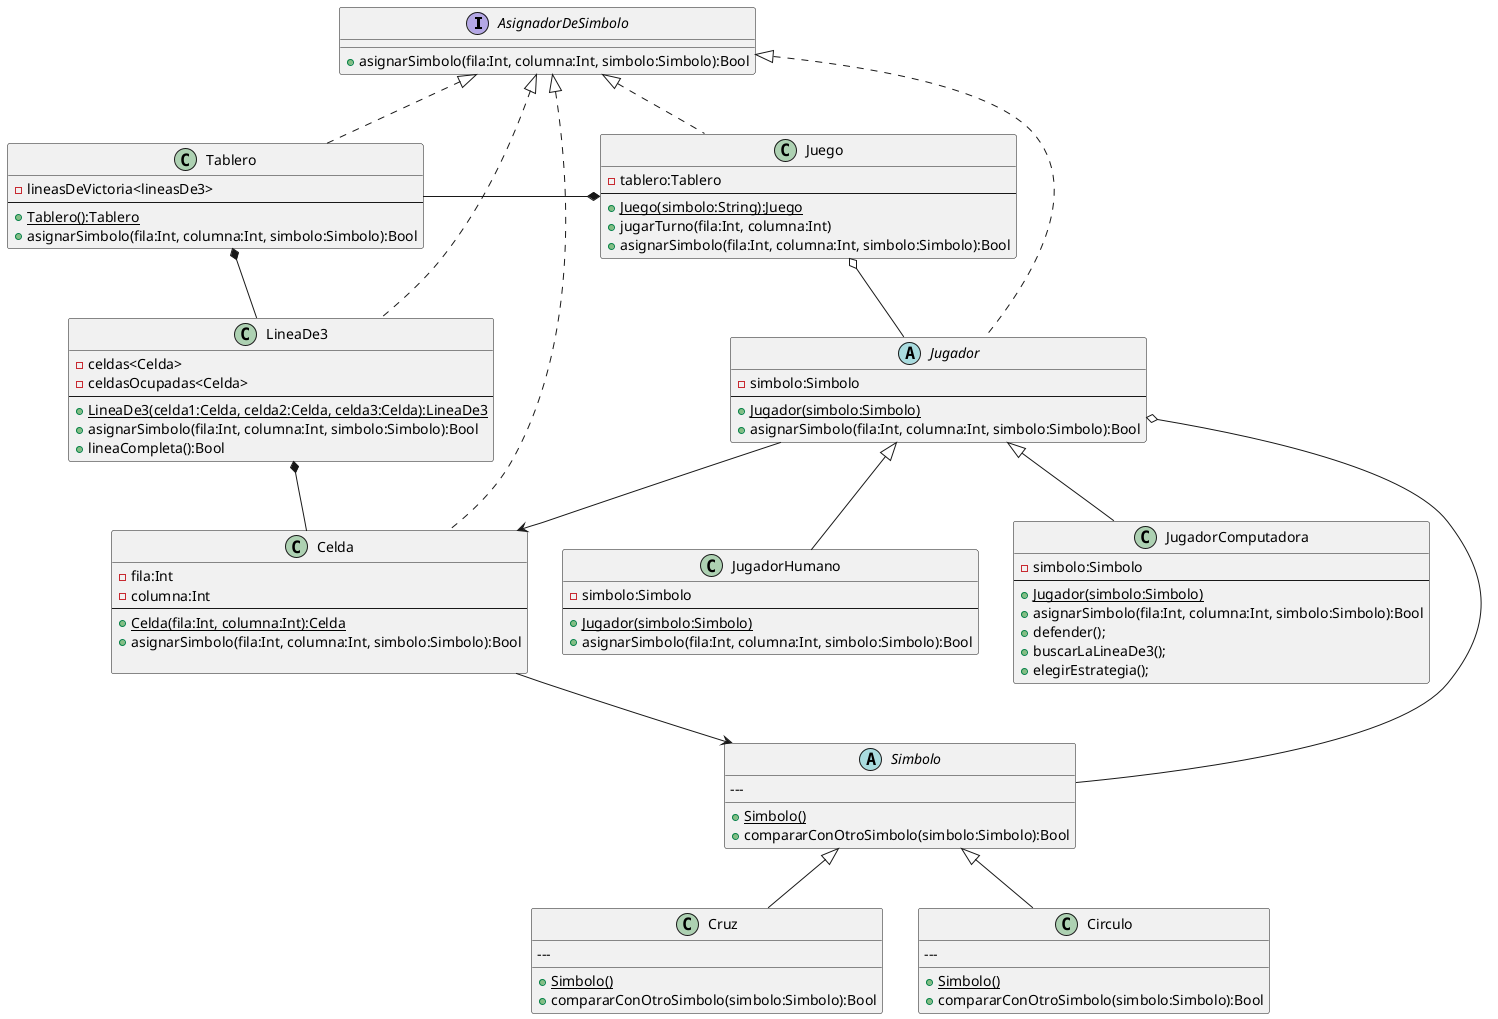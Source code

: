 @startuml diagrama de clases


interface AsignadorDeSimbolo{
    + asignarSimbolo(fila:Int, columna:Int, simbolo:Simbolo):Bool
}


class Celda implements AsignadorDeSimbolo{
    - fila:Int
    - columna:Int
    ---
    + {static} Celda(fila:Int, columna:Int):Celda
    + asignarSimbolo(fila:Int, columna:Int, simbolo:Simbolo):Bool
 
}

class LineaDe3 implements AsignadorDeSimbolo{
    - celdas<Celda>
    - celdasOcupadas<Celda>
    ---
    + {static} LineaDe3(celda1:Celda, celda2:Celda, celda3:Celda):LineaDe3
    + asignarSimbolo(fila:Int, columna:Int, simbolo:Simbolo):Bool
    + lineaCompleta():Bool
}

class Tablero implements AsignadorDeSimbolo{
    - lineasDeVictoria<lineasDe3>
    ---
    + {static} Tablero():Tablero
    + asignarSimbolo(fila:Int, columna:Int, simbolo:Simbolo):Bool
}


abstract Jugador implements AsignadorDeSimbolo{
    - simbolo:Simbolo
    ---
    + {static} Jugador(simbolo:Simbolo)
    + asignarSimbolo(fila:Int, columna:Int, simbolo:Simbolo):Bool
}

class JugadorHumano extends Jugador{
    - simbolo:Simbolo
    ---
    + {static} Jugador(simbolo:Simbolo)
    + asignarSimbolo(fila:Int, columna:Int, simbolo:Simbolo):Bool
}
class JugadorComputadora extends Jugador{
    - simbolo:Simbolo
    ---
    + {static} Jugador(simbolo:Simbolo)
    + asignarSimbolo(fila:Int, columna:Int, simbolo:Simbolo):Bool
    + defender();
    + buscarLaLineaDe3();
    + elegirEstrategia();
}

abstract Simbolo{
    --- 
    +{static}Simbolo()
    + compararConOtroSimbolo(simbolo:Simbolo):Bool
}

class Cruz extends Simbolo{
    --- 
    +{static}Simbolo()
    + compararConOtroSimbolo(simbolo:Simbolo):Bool

}

class Circulo extends Simbolo{
    --- 
    +{static}Simbolo()
    + compararConOtroSimbolo(simbolo:Simbolo):Bool   
}

class Juego implements AsignadorDeSimbolo{
    - tablero:Tablero
    ---
    + {static}Juego(simbolo:String):Juego
    + jugarTurno(fila:Int, columna:Int)
    + asignarSimbolo(fila:Int, columna:Int, simbolo:Simbolo):Bool
}

Juego o-down- Jugador
Jugador o-down- Simbolo
Juego *-left- Tablero
Tablero *-down- LineaDe3
LineaDe3 *-down- Celda

Celda --> Simbolo
Jugador --> Celda
@enduml